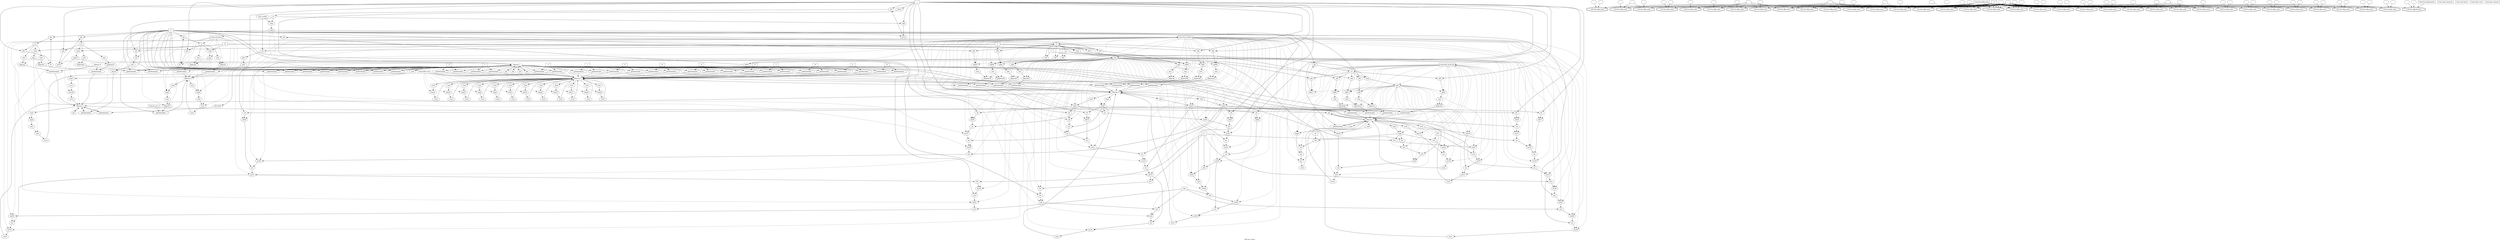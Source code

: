 digraph "DFG for 'Grafo'  "{
label="DFG for 'Grafo' ";
node_0[shape=ellipse,style=dashed,label="Memory 1"]
node_43[shape=octagon,style=solid,label="getelementptr"]
"node_0"->"node_43"
node_47[shape=octagon,style=solid,label="getelementptr"]
"node_0"->"node_47"
node_483[shape=octagon,style=solid,label="phi"]
"node_0"->"node_483"
node_59[shape=octagon,style=solid,label="getelementptr"]
"node_0"->"node_59"
node_62[shape=octagon,style=solid,label="getelementptr"]
"node_0"->"node_62"
node_65[shape=octagon,style=solid,label="getelementptr"]
"node_0"->"node_65"
node_68[shape=octagon,style=solid,label="getelementptr"]
"node_0"->"node_68"
node_482[shape=octagon,style=solid,label="phi"]
"node_0"->"node_482"
node_78[shape=octagon,style=solid,label="getelementptr"]
"node_0"->"node_78"
node_80[shape=octagon,style=solid,label="getelementptr"]
"node_0"->"node_80"
node_82[shape=octagon,style=solid,label="getelementptr"]
"node_0"->"node_82"
node_481[shape=octagon,style=solid,label="phi"]
"node_0"->"node_481"
node_98[shape=octagon,style=solid,label="getelementptr"]
"node_0"->"node_98"
node_100[shape=octagon,style=solid,label="load"]
"node_0"->"node_100"
node_206[shape=octagon,style=solid,label="getelementptr"]
"node_0"->"node_206"
node_141[shape=octagon,style=solid,label="getelementptr"]
"node_0"->"node_141"
node_156[shape=octagon,style=solid,label="getelementptr"]
"node_0"->"node_156"
node_171[shape=octagon,style=solid,label="getelementptr"]
"node_0"->"node_171"
node_184[shape=octagon,style=solid,label="getelementptr"]
"node_0"->"node_184"
node_219[shape=octagon,style=solid,label="getelementptr"]
"node_0"->"node_219"
node_227[shape=octagon,style=solid,label="getelementptr"]
"node_0"->"node_227"
node_234[shape=octagon,style=solid,label="getelementptr"]
"node_0"->"node_234"
node_238[shape=octagon,style=solid,label="getelementptr"]
"node_0"->"node_238"
node_240[shape=octagon,style=solid,label="getelementptr"]
"node_0"->"node_240"
node_244[shape=octagon,style=solid,label="getelementptr"]
"node_0"->"node_244"
node_246[shape=octagon,style=solid,label="getelementptr"]
"node_0"->"node_246"
node_250[shape=octagon,style=solid,label="getelementptr"]
"node_0"->"node_250"
node_252[shape=octagon,style=solid,label="getelementptr"]
"node_0"->"node_252"
node_254[shape=octagon,style=solid,label="getelementptr"]
"node_0"->"node_254"
node_260[shape=octagon,style=solid,label="getelementptr"]
"node_0"->"node_260"
node_264[shape=octagon,style=solid,label="getelementptr"]
"node_0"->"node_264"
node_266[shape=octagon,style=solid,label="getelementptr"]
"node_0"->"node_266"
node_268[shape=octagon,style=solid,label="getelementptr"]
"node_0"->"node_268"
node_274[shape=octagon,style=solid,label="getelementptr"]
"node_0"->"node_274"
node_278[shape=octagon,style=solid,label="getelementptr"]
"node_0"->"node_278"
node_280[shape=octagon,style=solid,label="getelementptr"]
"node_0"->"node_280"
node_282[shape=octagon,style=solid,label="getelementptr"]
"node_0"->"node_282"
node_288[shape=octagon,style=solid,label="getelementptr"]
"node_0"->"node_288"
node_292[shape=octagon,style=solid,label="getelementptr"]
"node_0"->"node_292"
node_294[shape=octagon,style=solid,label="getelementptr"]
"node_0"->"node_294"
node_298[shape=octagon,style=solid,label="getelementptr"]
"node_0"->"node_298"
node_300[shape=octagon,style=solid,label="getelementptr"]
"node_0"->"node_300"
node_304[shape=octagon,style=solid,label="getelementptr"]
"node_0"->"node_304"
node_306[shape=octagon,style=solid,label="getelementptr"]
"node_0"->"node_306"
node_324[shape=octagon,style=solid,label="getelementptr"]
"node_0"->"node_324"
node_334[shape=octagon,style=solid,label="getelementptr"]
"node_0"->"node_334"
node_344[shape=octagon,style=solid,label="getelementptr"]
"node_0"->"node_344"
node_354[shape=octagon,style=solid,label="getelementptr"]
"node_0"->"node_354"
node_433[shape=octagon,style=solid,label="getelementptr"]
"node_0"->"node_433"
node_447[shape=octagon,style=solid,label="getelementptr"]
"node_0"->"node_447"
node_461[shape=octagon,style=solid,label="getelementptr"]
"node_0"->"node_461"
node_475[shape=octagon,style=solid,label="getelementptr"]
"node_0"->"node_475"
node_479[shape=octagon,style=solid,label="phi"]
"node_0"->"node_479"
node_11[shape=ellipse,style=solid,label=""]
node_9[shape=doubleoctagon,style=solid,label="Call llvm.dbg.value"]
"node_11"->"node_9"
node_12[shape=doubleoctagon,style=solid,label="Call llvm.dbg.value"]
node_13[shape=ellipse,style=solid,label=""]
"node_13"->"node_12"
node_19[shape=doubleoctagon,style=solid,label="Call llvm.dbg.value"]
"node_13"->"node_19"
node_14[shape=ellipse,style=solid,label=""]
"node_14"->"node_12"
node_15[shape=doubleoctagon,style=solid,label="Call llvm.dbg.declare"]
node_16[shape=ellipse,style=solid,label=""]
"node_16"->"node_15"
node_17[shape=ellipse,style=solid,label=""]
"node_17"->"node_15"
node_94[shape=ellipse,style=solid,label="cmp21"]
"node_94"->"node_0" [style=dashed]
node_34[shape=ellipse,style=dashed,label="Memory 2"]
"node_94"->"node_34" [style=dashed]
node_92[shape=ellipse,style=solid,label="inc30"]
"node_94"->"node_92" [style=dashed]
node_96[shape=ellipse,style=solid,label="idxprom24"]
"node_94"->"node_96" [style=dashed]
node_99[shape=ellipse,style=solid,label="tmp17"]
"node_94"->"node_99" [style=dashed]
node_101[shape=ellipse,style=solid,label="conv26"]
"node_94"->"node_101" [style=dashed]
node_103[shape=ellipse,style=solid,label="idxprom27"]
"node_94"->"node_103" [style=dashed]
node_95[shape=octagon,style=solid,label="icmp"]
"node_95"->"node_94"
node_2[shape=box,style=solid,label="1"]
node_28[shape=octagon,style=solid,label="add"]
"node_2"->"node_28"
node_53[shape=octagon,style=solid,label="phi"]
"node_2"->"node_53"
node_55[shape=octagon,style=solid,label="add"]
"node_2"->"node_55"
node_1[shape=octagon,style=solid,label="alloca"]
"node_2"->"node_1"
node_93[shape=octagon,style=solid,label="add"]
"node_2"->"node_93"
node_119[shape=octagon,style=solid,label="getelementptr"]
"node_2"->"node_119"
node_153[shape=octagon,style=solid,label="add"]
"node_2"->"node_153"
node_361[shape=octagon,style=solid,label="shl"]
"node_2"->"node_361"
node_365[shape=octagon,style=solid,label="shl"]
"node_2"->"node_365"
node_200[shape=octagon,style=solid,label="add"]
"node_2"->"node_200"
node_331[shape=octagon,style=solid,label="add"]
"node_2"->"node_331"
node_376[shape=octagon,style=solid,label="shl"]
"node_2"->"node_376"
node_382[shape=octagon,style=solid,label="shl"]
"node_2"->"node_382"
node_393[shape=octagon,style=solid,label="shl"]
"node_2"->"node_393"
node_399[shape=octagon,style=solid,label="shl"]
"node_2"->"node_399"
node_406[shape=octagon,style=solid,label="shl"]
"node_2"->"node_406"
node_414[shape=octagon,style=solid,label="shl"]
"node_2"->"node_414"
node_444[shape=octagon,style=solid,label="add"]
"node_2"->"node_444"
node_3[shape=doubleoctagon,style=solid,label="Call llvm.dbg.value"]
node_4[shape=ellipse,style=solid,label=""]
"node_4"->"node_3"
node_18[shape=box,style=solid,label="Const:llvm.dbg.declare"]
"node_18"->"node_15"
node_20[shape=ellipse,style=solid,label=""]
"node_20"->"node_19"
node_21[shape=doubleoctagon,style=solid,label="Call llvm.dbg.value"]
node_22[shape=ellipse,style=solid,label=""]
"node_22"->"node_21"
node_89[shape=doubleoctagon,style=solid,label="Call llvm.dbg.value"]
"node_22"->"node_89"
node_115[shape=doubleoctagon,style=solid,label="Call llvm.dbg.value"]
"node_22"->"node_115"
node_195[shape=doubleoctagon,style=solid,label="Call llvm.dbg.value"]
"node_22"->"node_195"
node_311[shape=doubleoctagon,style=solid,label="Call llvm.dbg.value"]
"node_22"->"node_311"
node_23[shape=ellipse,style=solid,label=""]
"node_23"->"node_21"
node_45[shape=doubleoctagon,style=solid,label="Call llvm.dbg.value"]
"node_23"->"node_45"
node_50[shape=doubleoctagon,style=solid,label="Call llvm.dbg.value"]
"node_23"->"node_50"
node_76[shape=doubleoctagon,style=solid,label="Call llvm.dbg.value"]
"node_23"->"node_76"
"node_23"->"node_89"
node_107[shape=doubleoctagon,style=solid,label="Call llvm.dbg.value"]
"node_23"->"node_107"
node_24[shape=ellipse,style=solid,label="u.0"]
"node_24"->"node_28"
node_30[shape=octagon,style=solid,label="icmp"]
"node_24"->"node_30"
node_33[shape=octagon,style=solid,label="zext"]
"node_24"->"node_33"
node_42[shape=octagon,style=solid,label="zext"]
"node_24"->"node_42"
node_25[shape=octagon,style=solid,label="phi"]
"node_25"->"node_24"
node_26[shape=box,style=solid,label="0"]
"node_26"->"node_25"
"node_26"->"node_43"
"node_26"->"node_47"
"node_26"->"node_59"
"node_26"->"node_62"
"node_26"->"node_65"
"node_26"->"node_68"
"node_26"->"node_78"
"node_26"->"node_80"
"node_26"->"node_82"
node_91[shape=octagon,style=solid,label="phi"]
"node_26"->"node_91"
"node_26"->"node_98"
node_121[shape=octagon,style=solid,label="phi"]
"node_26"->"node_121"
node_138[shape=octagon,style=solid,label="add"]
"node_26"->"node_138"
node_198[shape=octagon,style=solid,label="phi"]
"node_26"->"node_198"
node_423[shape=octagon,style=solid,label="sub"]
"node_26"->"node_423"
node_211[shape=octagon,style=solid,label="getelementptr"]
"node_26"->"node_211"
node_314[shape=octagon,style=solid,label="phi"]
"node_26"->"node_314"
node_320[shape=octagon,style=solid,label="add"]
"node_26"->"node_320"
node_430[shape=octagon,style=solid,label="add"]
"node_26"->"node_430"
node_438[shape=octagon,style=solid,label="sub"]
"node_26"->"node_438"
node_452[shape=octagon,style=solid,label="sub"]
"node_26"->"node_452"
node_466[shape=octagon,style=solid,label="sub"]
"node_26"->"node_466"
node_27[shape=ellipse,style=solid,label="inc"]
"node_27"->"node_25"
"node_28"->"node_27"
node_29[shape=ellipse,style=solid,label="cmp"]
"node_29"->"node_0" [style=dashed]
"node_29"->"node_27" [style=dashed]
node_32[shape=ellipse,style=solid,label="idxprom"]
"node_29"->"node_32" [style=dashed]
"node_29"->"node_34" [style=dashed]
node_37[shape=ellipse,style=solid,label="tmp4"]
"node_29"->"node_37" [style=dashed]
node_39[shape=ellipse,style=solid,label="conv"]
"node_29"->"node_39" [style=dashed]
node_41[shape=ellipse,style=solid,label="idxprom1"]
"node_29"->"node_41" [style=dashed]
"node_30"->"node_29"
node_31[shape=box,style=solid,label="16"]
"node_31"->"node_95"
"node_31"->"node_30"
node_126[shape=octagon,style=solid,label="icmp"]
"node_31"->"node_126"
node_148[shape=octagon,style=solid,label="lshr"]
"node_31"->"node_148"
node_202[shape=octagon,style=solid,label="icmp"]
"node_31"->"node_202"
node_318[shape=octagon,style=solid,label="icmp"]
"node_31"->"node_318"
node_35[shape=octagon,style=solid,label="getelementptr"]
"node_32"->"node_35"
"node_33"->"node_32"
node_38[shape=octagon,style=solid,label="load"]
"node_34"->"node_38"
node_74[shape=octagon,style=solid,label="getelementptr"]
"node_34"->"node_74"
node_87[shape=octagon,style=solid,label="getelementptr"]
"node_34"->"node_87"
node_118[shape=octagon,style=solid,label="phi"]
"node_34"->"node_118"
node_480[shape=octagon,style=solid,label="phi"]
"node_34"->"node_480"
"node_35"->"node_34"
node_36[shape=ellipse,style=dashed,label="Memory 0"]
"node_36"->"node_35"
node_105[shape=octagon,style=solid,label="getelementptr"]
"node_36"->"node_105"
node_40[shape=octagon,style=solid,label="zext"]
"node_37"->"node_40"
"node_38"->"node_37"
node_44[shape=octagon,style=solid,label="store"]
"node_39"->"node_44"
"node_40"->"node_39"
"node_41"->"node_43"
"node_42"->"node_41"
"node_43"->"node_0"
"node_44"->"node_0"
node_46[shape=ellipse,style=solid,label=""]
"node_46"->"node_45"
"node_47"->"node_0"
"node_483"->"node_0"
node_49[shape=box,style=solid,label="Const:add_round_key"]
node_51[shape=ellipse,style=solid,label=""]
"node_51"->"node_50"
node_52[shape=ellipse,style=solid,label="u.1"]
"node_52"->"node_55"
node_57[shape=octagon,style=solid,label="icmp"]
"node_52"->"node_57"
node_70[shape=octagon,style=solid,label="shl"]
"node_52"->"node_70"
"node_53"->"node_52"
node_54[shape=ellipse,style=solid,label="inc12"]
"node_54"->"node_53"
"node_55"->"node_54"
node_104[shape=octagon,style=solid,label="zext"]
"node_104"->"node_103"
"node_105"->"node_34"
node_7[shape=ellipse,style=solid,label=""]
"node_7"->"node_12"
"node_7"->"node_15"
"node_7"->"node_3"
"node_7"->"node_19"
"node_7"->"node_21"
"node_7"->"node_45"
"node_7"->"node_50"
"node_7"->"node_9"
"node_7"->"node_76"
"node_7"->"node_89"
node_190[shape=doubleoctagon,style=solid,label="Call llvm.dbg.value"]
"node_7"->"node_190"
"node_7"->"node_107"
node_109[shape=doubleoctagon,style=solid,label="Call llvm.dbg.value"]
"node_7"->"node_109"
node_112[shape=doubleoctagon,style=solid,label="Call llvm.dbg.value"]
"node_7"->"node_112"
"node_7"->"node_115"
node_127[shape=doubleoctagon,style=solid,label="Call llvm.dbg.value"]
"node_7"->"node_127"
node_131[shape=doubleoctagon,style=solid,label="Call llvm.dbg.value"]
"node_7"->"node_131"
node_357[shape=doubleoctagon,style=solid,label="Call llvm.dbg.value"]
"node_7"->"node_357"
node_192[shape=doubleoctagon,style=solid,label="Call llvm.dbg.value"]
"node_7"->"node_192"
"node_7"->"node_195"
node_221[shape=doubleoctagon,style=solid,label="Call llvm.dbg.value"]
"node_7"->"node_221"
node_223[shape=doubleoctagon,style=solid,label="Call llvm.dbg.value"]
"node_7"->"node_223"
node_231[shape=doubleoctagon,style=solid,label="Call llvm.dbg.value"]
"node_7"->"node_231"
node_258[shape=doubleoctagon,style=solid,label="Call llvm.dbg.value"]
"node_7"->"node_258"
node_272[shape=doubleoctagon,style=solid,label="Call llvm.dbg.value"]
"node_7"->"node_272"
node_286[shape=doubleoctagon,style=solid,label="Call llvm.dbg.value"]
"node_7"->"node_286"
node_308[shape=doubleoctagon,style=solid,label="Call llvm.dbg.value"]
"node_7"->"node_308"
"node_7"->"node_311"
node_327[shape=doubleoctagon,style=solid,label="Call llvm.dbg.value"]
"node_7"->"node_327"
node_337[shape=doubleoctagon,style=solid,label="Call llvm.dbg.value"]
"node_7"->"node_337"
node_347[shape=doubleoctagon,style=solid,label="Call llvm.dbg.value"]
"node_7"->"node_347"
node_372[shape=doubleoctagon,style=solid,label="Call llvm.dbg.value"]
"node_7"->"node_372"
node_387[shape=doubleoctagon,style=solid,label="Call llvm.dbg.value"]
"node_7"->"node_387"
node_402[shape=doubleoctagon,style=solid,label="Call llvm.dbg.value"]
"node_7"->"node_402"
node_417[shape=doubleoctagon,style=solid,label="Call llvm.dbg.value"]
"node_7"->"node_417"
node_477[shape=doubleoctagon,style=solid,label="Call llvm.dbg.value"]
"node_7"->"node_477"
node_8[shape=box,style=solid,label="Const:llvm.dbg.value"]
"node_8"->"node_12"
"node_8"->"node_3"
"node_8"->"node_19"
"node_8"->"node_21"
"node_8"->"node_45"
"node_8"->"node_50"
"node_8"->"node_9"
"node_8"->"node_76"
"node_8"->"node_89"
"node_8"->"node_190"
"node_8"->"node_107"
"node_8"->"node_109"
"node_8"->"node_112"
"node_8"->"node_115"
"node_8"->"node_127"
"node_8"->"node_131"
"node_8"->"node_357"
"node_8"->"node_192"
"node_8"->"node_195"
"node_8"->"node_221"
"node_8"->"node_223"
"node_8"->"node_231"
"node_8"->"node_258"
"node_8"->"node_272"
"node_8"->"node_286"
"node_8"->"node_308"
"node_8"->"node_311"
"node_8"->"node_327"
"node_8"->"node_337"
"node_8"->"node_347"
"node_8"->"node_372"
"node_8"->"node_387"
"node_8"->"node_402"
"node_8"->"node_417"
"node_8"->"node_477"
node_10[shape=ellipse,style=solid,label=""]
"node_10"->"node_9"
"node_1"->"node_0"
node_5[shape=box,style=solid,label="0"]
"node_5"->"node_12"
"node_5"->"node_3"
"node_5"->"node_19"
"node_5"->"node_21"
"node_5"->"node_45"
"node_5"->"node_50"
"node_5"->"node_9"
"node_5"->"node_76"
"node_5"->"node_89"
"node_5"->"node_190"
"node_5"->"node_107"
"node_5"->"node_109"
"node_5"->"node_112"
"node_5"->"node_115"
"node_5"->"node_127"
"node_5"->"node_131"
"node_5"->"node_357"
"node_5"->"node_192"
"node_5"->"node_195"
"node_5"->"node_221"
"node_5"->"node_223"
"node_5"->"node_231"
"node_5"->"node_258"
"node_5"->"node_272"
"node_5"->"node_286"
"node_5"->"node_308"
"node_5"->"node_311"
"node_5"->"node_327"
"node_5"->"node_337"
"node_5"->"node_347"
"node_5"->"node_372"
"node_5"->"node_387"
"node_5"->"node_402"
"node_5"->"node_417"
"node_5"->"node_477"
node_6[shape=ellipse,style=solid,label=""]
"node_6"->"node_3"
node_56[shape=ellipse,style=solid,label="cmp4"]
"node_56"->"node_0" [style=dashed]
"node_56"->"node_34" [style=dashed]
"node_56"->"node_54" [style=dashed]
node_69[shape=ellipse,style=solid,label="shl"]
"node_56"->"node_69" [style=dashed]
node_72[shape=ellipse,style=solid,label="idx.ext"]
"node_56"->"node_72" [style=dashed]
node_484[shape=box,style=solid,label="Const:sub_bytes"]
"node_56"->"node_484" [style=dashed]
node_485[shape=box,style=solid,label="Const:shift_rows"]
"node_56"->"node_485" [style=dashed]
node_486[shape=box,style=solid,label="Const:mix_columns"]
"node_56"->"node_486" [style=dashed]
node_487[shape=box,style=solid,label="Const:add_round_key"]
"node_56"->"node_487" [style=dashed]
"node_57"->"node_56"
node_58[shape=ellipse,style=solid,label="num_rounds"]
"node_58"->"node_57"
node_84[shape=octagon,style=solid,label="shl"]
"node_58"->"node_84"
"node_59"->"node_0"
node_61[shape=box,style=solid,label="Const:sub_bytes"]
"node_62"->"node_0"
node_64[shape=box,style=solid,label="Const:shift_rows"]
"node_65"->"node_0"
node_67[shape=box,style=solid,label="Const:mix_columns"]
"node_68"->"node_0"
node_73[shape=octagon,style=solid,label="zext"]
"node_69"->"node_73"
"node_70"->"node_69"
node_71[shape=box,style=solid,label="2"]
"node_71"->"node_70"
"node_71"->"node_84"
node_168[shape=octagon,style=solid,label="add"]
"node_71"->"node_168"
node_341[shape=octagon,style=solid,label="add"]
"node_71"->"node_341"
node_458[shape=octagon,style=solid,label="add"]
"node_71"->"node_458"
"node_72"->"node_74"
"node_73"->"node_72"
"node_74"->"node_34"
"node_482"->"node_0"
node_77[shape=ellipse,style=solid,label=""]
"node_77"->"node_76"
"node_78"->"node_0"
"node_80"->"node_0"
"node_82"->"node_0"
node_83[shape=ellipse,style=solid,label="shl17"]
node_86[shape=octagon,style=solid,label="zext"]
"node_83"->"node_86"
"node_84"->"node_83"
node_85[shape=ellipse,style=solid,label="idx.ext18"]
"node_85"->"node_87"
"node_86"->"node_85"
"node_87"->"node_34"
"node_481"->"node_0"
node_90[shape=ellipse,style=solid,label="u.2"]
"node_90"->"node_95"
"node_90"->"node_104"
"node_90"->"node_93"
node_97[shape=octagon,style=solid,label="zext"]
"node_90"->"node_97"
"node_91"->"node_90"
"node_92"->"node_91"
"node_93"->"node_92"
node_187[shape=ellipse,style=solid,label="xor16"]
node_189[shape=octagon,style=solid,label="store"]
"node_187"->"node_189"
node_188[shape=octagon,style=solid,label="xor"]
"node_188"->"node_187"
node_117[shape=ellipse,style=dashed,label="Memory 3"]
"node_189"->"node_117"
node_191[shape=ellipse,style=solid,label=""]
"node_191"->"node_190"
"node_96"->"node_98"
"node_97"->"node_96"
"node_98"->"node_0"
node_102[shape=octagon,style=solid,label="trunc"]
"node_99"->"node_102"
"node_100"->"node_99"
node_106[shape=octagon,style=solid,label="store"]
"node_101"->"node_106"
"node_102"->"node_101"
"node_103"->"node_105"
node_204[shape=octagon,style=solid,label="sext"]
node_203[shape=ellipse,style=solid,label="idxprom"]
"node_204"->"node_203"
node_205[shape=ellipse,style=dashed,label="Memory 4"]
node_208[shape=octagon,style=solid,label="load"]
"node_205"->"node_208"
node_214[shape=octagon,style=solid,label="load"]
"node_205"->"node_214"
"node_206"->"node_205"
node_207[shape=ellipse,style=solid,label="tmp3"]
node_210[shape=octagon,style=solid,label="zext"]
"node_207"->"node_210"
"node_208"->"node_207"
"node_106"->"node_34"
node_108[shape=ellipse,style=solid,label=""]
"node_108"->"node_107"
node_110[shape=ellipse,style=solid,label=""]
"node_110"->"node_109"
node_111[shape=ellipse,style=solid,label=""]
"node_111"->"node_109"
node_113[shape=ellipse,style=solid,label=""]
"node_113"->"node_112"
node_114[shape=ellipse,style=solid,label=""]
"node_114"->"node_112"
"node_114"->"node_127"
node_116[shape=ellipse,style=solid,label=""]
"node_116"->"node_190"
"node_116"->"node_115"
"node_117"->"node_118"
"node_117"->"node_119"
node_130[shape=octagon,style=solid,label="load"]
"node_117"->"node_130"
node_143[shape=octagon,style=solid,label="load"]
"node_117"->"node_143"
node_158[shape=octagon,style=solid,label="load"]
"node_117"->"node_158"
node_173[shape=octagon,style=solid,label="load"]
"node_117"->"node_173"
node_186[shape=octagon,style=solid,label="load"]
"node_117"->"node_186"
"node_118"->"node_117"
"node_119"->"node_117"
node_120[shape=ellipse,style=solid,label="i.0"]
node_123[shape=octagon,style=solid,label="add"]
"node_120"->"node_123"
"node_120"->"node_126"
"node_120"->"node_138"
"node_120"->"node_153"
"node_120"->"node_168"
node_180[shape=octagon,style=solid,label="add"]
"node_120"->"node_180"
"node_121"->"node_120"
node_122[shape=ellipse,style=solid,label="add17"]
"node_122"->"node_121"
"node_123"->"node_122"
node_124[shape=box,style=solid,label="4"]
"node_124"->"node_123"
node_316[shape=octagon,style=solid,label="add"]
"node_124"->"node_316"
node_125[shape=ellipse,style=solid,label="cmp"]
"node_125"->"node_187" [style=dashed]
"node_125"->"node_117" [style=dashed]
"node_125"->"node_122" [style=dashed]
node_129[shape=ellipse,style=solid,label="tmp2"]
"node_125"->"node_129" [style=dashed]
node_134[shape=ellipse,style=solid,label="shr"]
"node_125"->"node_134" [style=dashed]
node_137[shape=ellipse,style=solid,label="add"]
"node_125"->"node_137" [style=dashed]
node_139[shape=ellipse,style=solid,label="idxprom"]
"node_125"->"node_139" [style=dashed]
node_142[shape=ellipse,style=solid,label="tmp6"]
"node_125"->"node_142" [style=dashed]
node_144[shape=ellipse,style=solid,label="xor"]
"node_125"->"node_144" [style=dashed]
node_147[shape=ellipse,style=solid,label="shr1"]
"node_125"->"node_147" [style=dashed]
node_149[shape=ellipse,style=solid,label="and"]
"node_125"->"node_149" [style=dashed]
node_152[shape=ellipse,style=solid,label="add2"]
"node_125"->"node_152" [style=dashed]
node_154[shape=ellipse,style=solid,label="idxprom3"]
"node_125"->"node_154" [style=dashed]
node_157[shape=ellipse,style=solid,label="tmp10"]
"node_125"->"node_157" [style=dashed]
node_159[shape=ellipse,style=solid,label="xor5"]
"node_125"->"node_159" [style=dashed]
node_162[shape=ellipse,style=solid,label="shr6"]
"node_125"->"node_162" [style=dashed]
node_165[shape=ellipse,style=solid,label="and7"]
"node_125"->"node_165" [style=dashed]
node_167[shape=ellipse,style=solid,label="add8"]
"node_125"->"node_167" [style=dashed]
node_169[shape=ellipse,style=solid,label="idxprom9"]
"node_125"->"node_169" [style=dashed]
node_172[shape=ellipse,style=solid,label="tmp14"]
"node_125"->"node_172" [style=dashed]
node_174[shape=ellipse,style=solid,label="xor11"]
"node_125"->"node_174" [style=dashed]
node_177[shape=ellipse,style=solid,label="and12"]
"node_125"->"node_177" [style=dashed]
node_179[shape=ellipse,style=solid,label="add13"]
"node_125"->"node_179" [style=dashed]
node_182[shape=ellipse,style=solid,label="idxprom14"]
"node_125"->"node_182" [style=dashed]
node_185[shape=ellipse,style=solid,label="tmp18"]
"node_125"->"node_185" [style=dashed]
"node_126"->"node_125"
node_128[shape=ellipse,style=solid,label=""]
"node_128"->"node_127"
node_135[shape=octagon,style=solid,label="lshr"]
"node_129"->"node_135"
"node_129"->"node_148"
node_163[shape=octagon,style=solid,label="lshr"]
"node_129"->"node_163"
node_178[shape=octagon,style=solid,label="and"]
"node_129"->"node_178"
"node_130"->"node_129"
node_132[shape=ellipse,style=solid,label=""]
"node_132"->"node_131"
node_133[shape=ellipse,style=solid,label=""]
"node_133"->"node_131"
node_145[shape=octagon,style=solid,label="xor"]
"node_134"->"node_145"
"node_135"->"node_134"
node_136[shape=box,style=solid,label="24"]
"node_136"->"node_135"
node_140[shape=octagon,style=solid,label="sext"]
"node_137"->"node_140"
"node_138"->"node_137"
"node_139"->"node_141"
"node_140"->"node_139"
"node_141"->"node_117"
"node_142"->"node_145"
"node_143"->"node_142"
node_146[shape=octagon,style=solid,label="store"]
"node_144"->"node_146"
"node_145"->"node_144"
"node_146"->"node_117"
node_150[shape=octagon,style=solid,label="and"]
"node_147"->"node_150"
"node_148"->"node_147"
node_160[shape=octagon,style=solid,label="xor"]
"node_149"->"node_160"
"node_150"->"node_149"
node_151[shape=box,style=solid,label="255"]
"node_151"->"node_150"
node_166[shape=octagon,style=solid,label="and"]
"node_151"->"node_166"
"node_151"->"node_178"
node_155[shape=octagon,style=solid,label="sext"]
"node_152"->"node_155"
"node_153"->"node_152"
"node_154"->"node_156"
"node_155"->"node_154"
"node_156"->"node_117"
"node_157"->"node_160"
"node_158"->"node_157"
node_161[shape=octagon,style=solid,label="store"]
"node_159"->"node_161"
"node_160"->"node_159"
"node_161"->"node_117"
"node_162"->"node_166"
"node_163"->"node_162"
node_164[shape=box,style=solid,label="8"]
"node_164"->"node_163"
node_421[shape=octagon,style=solid,label="lshr"]
"node_164"->"node_421"
node_436[shape=octagon,style=solid,label="lshr"]
"node_164"->"node_436"
node_450[shape=octagon,style=solid,label="lshr"]
"node_164"->"node_450"
node_464[shape=octagon,style=solid,label="lshr"]
"node_164"->"node_464"
node_175[shape=octagon,style=solid,label="xor"]
"node_165"->"node_175"
"node_166"->"node_165"
node_170[shape=octagon,style=solid,label="sext"]
"node_167"->"node_170"
"node_168"->"node_167"
"node_169"->"node_171"
"node_170"->"node_169"
"node_171"->"node_117"
"node_172"->"node_175"
"node_173"->"node_172"
node_176[shape=octagon,style=solid,label="store"]
"node_174"->"node_176"
"node_175"->"node_174"
"node_176"->"node_117"
"node_177"->"node_188"
"node_178"->"node_177"
node_183[shape=octagon,style=solid,label="sext"]
"node_179"->"node_183"
"node_180"->"node_179"
node_181[shape=box,style=solid,label="3"]
"node_181"->"node_180"
node_351[shape=octagon,style=solid,label="add"]
"node_181"->"node_351"
node_472[shape=octagon,style=solid,label="add"]
"node_181"->"node_472"
"node_182"->"node_184"
"node_183"->"node_182"
"node_184"->"node_117"
"node_185"->"node_188"
"node_186"->"node_185"
node_358[shape=ellipse,style=solid,label=""]
"node_358"->"node_357"
node_359[shape=ellipse,style=solid,label=""]
"node_359"->"node_357"
node_360[shape=ellipse,style=solid,label="shl"]
node_363[shape=octagon,style=solid,label="xor"]
"node_360"->"node_363"
"node_361"->"node_360"
node_362[shape=ellipse,style=solid,label="xor"]
node_367[shape=octagon,style=solid,label="xor"]
"node_362"->"node_367"
"node_363"->"node_362"
node_364[shape=ellipse,style=solid,label="shl10"]
"node_364"->"node_367"
"node_365"->"node_364"
node_193[shape=ellipse,style=solid,label=""]
"node_193"->"node_192"
node_194[shape=ellipse,style=solid,label=""]
"node_194"->"node_192"
node_196[shape=ellipse,style=solid,label=""]
"node_196"->"node_195"
"node_196"->"node_221"
node_197[shape=ellipse,style=solid,label="i.0"]
"node_197"->"node_204"
"node_197"->"node_200"
"node_197"->"node_202"
node_218[shape=octagon,style=solid,label="sext"]
"node_197"->"node_218"
"node_198"->"node_197"
node_199[shape=ellipse,style=solid,label="inc"]
"node_199"->"node_198"
"node_200"->"node_199"
node_201[shape=ellipse,style=solid,label="cmp"]
"node_201"->"node_205" [style=dashed]
"node_201"->"node_207" [style=dashed]
"node_201"->"node_199" [style=dashed]
"node_201"->"node_203" [style=dashed]
node_209[shape=ellipse,style=solid,label="idxprom1"]
"node_201"->"node_209" [style=dashed]
node_213[shape=ellipse,style=solid,label="tmp4"]
"node_201"->"node_213" [style=dashed]
node_215[shape=ellipse,style=solid,label="conv"]
"node_201"->"node_215" [style=dashed]
node_217[shape=ellipse,style=solid,label="idxprom3"]
"node_201"->"node_217" [style=dashed]
"node_202"->"node_201"
"node_203"->"node_206"
node_420[shape=ellipse,style=solid,label="shr"]
"node_420"->"node_423"
"node_421"->"node_420"
node_422[shape=ellipse,style=solid,label="sub"]
node_425[shape=octagon,style=solid,label="and"]
"node_422"->"node_425"
"node_423"->"node_422"
node_424[shape=ellipse,style=solid,label="and"]
node_428[shape=octagon,style=solid,label="xor"]
"node_424"->"node_428"
"node_425"->"node_424"
node_426[shape=box,style=solid,label="283"]
"node_426"->"node_425"
node_440[shape=octagon,style=solid,label="and"]
"node_426"->"node_440"
node_454[shape=octagon,style=solid,label="and"]
"node_426"->"node_454"
node_468[shape=octagon,style=solid,label="and"]
"node_426"->"node_468"
node_427[shape=ellipse,style=solid,label="xor32"]
node_434[shape=octagon,style=solid,label="store"]
"node_427"->"node_434"
"node_428"->"node_427"
node_429[shape=ellipse,style=solid,label="add33"]
node_432[shape=octagon,style=solid,label="sext"]
"node_429"->"node_432"
"node_209"->"node_211"
"node_210"->"node_209"
"node_211"->"node_205"
node_212[shape=box,style=solid,label="Const:br_aes_S"]
"node_212"->"node_211"
node_216[shape=octagon,style=solid,label="zext"]
"node_213"->"node_216"
"node_214"->"node_213"
node_220[shape=octagon,style=solid,label="store"]
"node_215"->"node_220"
"node_216"->"node_215"
"node_217"->"node_219"
"node_218"->"node_217"
"node_219"->"node_205"
"node_220"->"node_205"
node_222[shape=ellipse,style=solid,label=""]
"node_222"->"node_221"
node_224[shape=ellipse,style=solid,label=""]
"node_224"->"node_223"
node_225[shape=ellipse,style=solid,label=""]
"node_225"->"node_223"
node_226[shape=ellipse,style=dashed,label="Memory 5"]
node_230[shape=octagon,style=solid,label="load"]
"node_226"->"node_230"
node_237[shape=octagon,style=solid,label="load"]
"node_226"->"node_237"
node_243[shape=octagon,style=solid,label="load"]
"node_226"->"node_243"
node_249[shape=octagon,style=solid,label="load"]
"node_226"->"node_249"
node_257[shape=octagon,style=solid,label="load"]
"node_226"->"node_257"
node_263[shape=octagon,style=solid,label="load"]
"node_226"->"node_263"
node_271[shape=octagon,style=solid,label="load"]
"node_226"->"node_271"
node_277[shape=octagon,style=solid,label="load"]
"node_226"->"node_277"
node_285[shape=octagon,style=solid,label="load"]
"node_226"->"node_285"
node_291[shape=octagon,style=solid,label="load"]
"node_226"->"node_291"
node_297[shape=octagon,style=solid,label="load"]
"node_226"->"node_297"
node_303[shape=octagon,style=solid,label="load"]
"node_226"->"node_303"
"node_227"->"node_226"
node_228[shape=box,style=solid,label="1"]
"node_228"->"node_227"
"node_228"->"node_238"
node_229[shape=ellipse,style=solid,label="tmp2"]
node_253[shape=octagon,style=solid,label="store"]
"node_229"->"node_253"
"node_230"->"node_229"
node_232[shape=ellipse,style=solid,label=""]
"node_232"->"node_231"
node_233[shape=ellipse,style=solid,label=""]
"node_233"->"node_231"
"node_233"->"node_258"
"node_233"->"node_272"
"node_233"->"node_286"
"node_234"->"node_226"
node_235[shape=box,style=solid,label="5"]
"node_235"->"node_234"
"node_235"->"node_244"
node_236[shape=ellipse,style=solid,label="tmp4"]
node_239[shape=octagon,style=solid,label="store"]
"node_236"->"node_239"
"node_237"->"node_236"
"node_238"->"node_226"
"node_239"->"node_226"
"node_240"->"node_226"
node_241[shape=box,style=solid,label="9"]
"node_241"->"node_240"
"node_241"->"node_250"
node_242[shape=ellipse,style=solid,label="tmp7"]
node_245[shape=octagon,style=solid,label="store"]
"node_242"->"node_245"
"node_243"->"node_242"
"node_244"->"node_226"
"node_245"->"node_226"
"node_246"->"node_226"
node_247[shape=box,style=solid,label="13"]
"node_247"->"node_246"
"node_247"->"node_252"
node_248[shape=ellipse,style=solid,label="tmp10"]
node_251[shape=octagon,style=solid,label="store"]
"node_248"->"node_251"
"node_249"->"node_248"
"node_250"->"node_226"
"node_251"->"node_226"
"node_252"->"node_226"
"node_253"->"node_226"
"node_254"->"node_226"
node_255[shape=box,style=solid,label="2"]
"node_255"->"node_254"
"node_255"->"node_264"
node_256[shape=ellipse,style=solid,label="tmp15"]
node_267[shape=octagon,style=solid,label="store"]
"node_256"->"node_267"
"node_257"->"node_256"
node_259[shape=ellipse,style=solid,label=""]
"node_259"->"node_258"
"node_260"->"node_226"
node_261[shape=box,style=solid,label="10"]
"node_261"->"node_260"
"node_261"->"node_266"
node_262[shape=ellipse,style=solid,label="tmp17"]
node_265[shape=octagon,style=solid,label="store"]
"node_262"->"node_265"
"node_263"->"node_262"
"node_264"->"node_226"
"node_265"->"node_226"
"node_266"->"node_226"
"node_267"->"node_226"
"node_268"->"node_226"
node_269[shape=box,style=solid,label="6"]
"node_269"->"node_268"
"node_269"->"node_278"
node_270[shape=ellipse,style=solid,label="tmp22"]
node_281[shape=octagon,style=solid,label="store"]
"node_270"->"node_281"
"node_271"->"node_270"
node_273[shape=ellipse,style=solid,label=""]
"node_273"->"node_272"
"node_274"->"node_226"
node_275[shape=box,style=solid,label="14"]
"node_275"->"node_274"
"node_275"->"node_280"
node_276[shape=ellipse,style=solid,label="tmp24"]
node_279[shape=octagon,style=solid,label="store"]
"node_276"->"node_279"
"node_277"->"node_276"
"node_278"->"node_226"
"node_279"->"node_226"
"node_280"->"node_226"
"node_281"->"node_226"
"node_282"->"node_226"
node_283[shape=box,style=solid,label="15"]
"node_283"->"node_282"
"node_283"->"node_292"
node_284[shape=ellipse,style=solid,label="tmp29"]
node_307[shape=octagon,style=solid,label="store"]
"node_284"->"node_307"
"node_285"->"node_284"
node_287[shape=ellipse,style=solid,label=""]
"node_287"->"node_286"
"node_288"->"node_226"
node_289[shape=box,style=solid,label="11"]
"node_289"->"node_288"
"node_289"->"node_298"
node_290[shape=ellipse,style=solid,label="tmp31"]
node_293[shape=octagon,style=solid,label="store"]
"node_290"->"node_293"
"node_291"->"node_290"
"node_292"->"node_226"
"node_293"->"node_226"
"node_294"->"node_226"
node_295[shape=box,style=solid,label="7"]
"node_295"->"node_294"
"node_295"->"node_304"
node_296[shape=ellipse,style=solid,label="tmp34"]
node_299[shape=octagon,style=solid,label="store"]
"node_296"->"node_299"
"node_297"->"node_296"
"node_298"->"node_226"
"node_299"->"node_226"
"node_300"->"node_226"
node_301[shape=box,style=solid,label="3"]
"node_301"->"node_300"
"node_301"->"node_306"
node_302[shape=ellipse,style=solid,label="tmp37"]
node_305[shape=octagon,style=solid,label="store"]
"node_302"->"node_305"
"node_303"->"node_302"
"node_304"->"node_226"
"node_305"->"node_226"
"node_306"->"node_226"
"node_307"->"node_226"
node_309[shape=ellipse,style=solid,label=""]
"node_309"->"node_308"
node_310[shape=ellipse,style=solid,label=""]
"node_310"->"node_308"
node_312[shape=ellipse,style=solid,label=""]
"node_312"->"node_311"
"node_312"->"node_477"
node_313[shape=ellipse,style=solid,label="i.0"]
"node_313"->"node_316"
"node_313"->"node_318"
"node_313"->"node_320"
"node_313"->"node_331"
"node_313"->"node_341"
"node_313"->"node_351"
"node_313"->"node_430"
"node_313"->"node_444"
"node_313"->"node_458"
"node_313"->"node_472"
"node_314"->"node_313"
node_315[shape=ellipse,style=solid,label="add57"]
"node_315"->"node_314"
"node_316"->"node_315"
node_317[shape=ellipse,style=solid,label="cmp"]
"node_317"->"node_360" [style=dashed]
"node_317"->"node_362" [style=dashed]
"node_317"->"node_364" [style=dashed]
"node_317"->"node_420" [style=dashed]
"node_317"->"node_422" [style=dashed]
"node_317"->"node_424" [style=dashed]
"node_317"->"node_427" [style=dashed]
"node_317"->"node_429" [style=dashed]
"node_317"->"node_315" [style=dashed]
node_319[shape=ellipse,style=solid,label="add"]
"node_317"->"node_319" [style=dashed]
node_321[shape=ellipse,style=solid,label="idxprom"]
"node_317"->"node_321" [style=dashed]
node_323[shape=ellipse,style=dashed,label="Memory 6"]
"node_317"->"node_323" [style=dashed]
node_325[shape=ellipse,style=solid,label="tmp3"]
"node_317"->"node_325" [style=dashed]
node_330[shape=ellipse,style=solid,label="add1"]
"node_317"->"node_330" [style=dashed]
node_332[shape=ellipse,style=solid,label="idxprom2"]
"node_317"->"node_332" [style=dashed]
node_335[shape=ellipse,style=solid,label="tmp6"]
"node_317"->"node_335" [style=dashed]
node_340[shape=ellipse,style=solid,label="add4"]
"node_317"->"node_340" [style=dashed]
node_342[shape=ellipse,style=solid,label="idxprom5"]
"node_317"->"node_342" [style=dashed]
node_345[shape=ellipse,style=solid,label="tmp9"]
"node_317"->"node_345" [style=dashed]
node_350[shape=ellipse,style=solid,label="add7"]
"node_317"->"node_350" [style=dashed]
node_352[shape=ellipse,style=solid,label="idxprom8"]
"node_317"->"node_352" [style=dashed]
node_355[shape=ellipse,style=solid,label="tmp12"]
"node_317"->"node_355" [style=dashed]
node_366[shape=ellipse,style=solid,label="xor11"]
"node_317"->"node_366" [style=dashed]
node_368[shape=ellipse,style=solid,label="xor12"]
"node_317"->"node_368" [style=dashed]
node_370[shape=ellipse,style=solid,label="xor13"]
"node_317"->"node_370" [style=dashed]
node_375[shape=ellipse,style=solid,label="shl14"]
"node_317"->"node_375" [style=dashed]
node_377[shape=ellipse,style=solid,label="xor15"]
"node_317"->"node_377" [style=dashed]
node_379[shape=ellipse,style=solid,label="xor16"]
"node_317"->"node_379" [style=dashed]
node_381[shape=ellipse,style=solid,label="shl17"]
"node_317"->"node_381" [style=dashed]
node_383[shape=ellipse,style=solid,label="xor18"]
"node_317"->"node_383" [style=dashed]
node_385[shape=ellipse,style=solid,label="xor19"]
"node_317"->"node_385" [style=dashed]
node_390[shape=ellipse,style=solid,label="xor20"]
"node_317"->"node_390" [style=dashed]
node_392[shape=ellipse,style=solid,label="shl21"]
"node_317"->"node_392" [style=dashed]
node_394[shape=ellipse,style=solid,label="xor22"]
"node_317"->"node_394" [style=dashed]
node_396[shape=ellipse,style=solid,label="xor23"]
"node_317"->"node_396" [style=dashed]
node_398[shape=ellipse,style=solid,label="shl24"]
"node_317"->"node_398" [style=dashed]
node_400[shape=ellipse,style=solid,label="xor25"]
"node_317"->"node_400" [style=dashed]
node_405[shape=ellipse,style=solid,label="shl26"]
"node_317"->"node_405" [style=dashed]
node_407[shape=ellipse,style=solid,label="xor27"]
"node_317"->"node_407" [style=dashed]
node_409[shape=ellipse,style=solid,label="xor28"]
"node_317"->"node_409" [style=dashed]
node_411[shape=ellipse,style=solid,label="xor29"]
"node_317"->"node_411" [style=dashed]
node_413[shape=ellipse,style=solid,label="shl30"]
"node_317"->"node_413" [style=dashed]
node_415[shape=ellipse,style=solid,label="xor31"]
"node_317"->"node_415" [style=dashed]
node_431[shape=ellipse,style=solid,label="idxprom34"]
"node_317"->"node_431" [style=dashed]
node_435[shape=ellipse,style=solid,label="shr36"]
"node_317"->"node_435" [style=dashed]
node_437[shape=ellipse,style=solid,label="sub37"]
"node_317"->"node_437" [style=dashed]
node_439[shape=ellipse,style=solid,label="and38"]
"node_317"->"node_439" [style=dashed]
node_441[shape=ellipse,style=solid,label="xor39"]
"node_317"->"node_441" [style=dashed]
node_443[shape=ellipse,style=solid,label="add40"]
"node_317"->"node_443" [style=dashed]
node_445[shape=ellipse,style=solid,label="idxprom41"]
"node_317"->"node_445" [style=dashed]
node_449[shape=ellipse,style=solid,label="shr43"]
"node_317"->"node_449" [style=dashed]
node_451[shape=ellipse,style=solid,label="sub44"]
"node_317"->"node_451" [style=dashed]
node_453[shape=ellipse,style=solid,label="and45"]
"node_317"->"node_453" [style=dashed]
node_455[shape=ellipse,style=solid,label="xor46"]
"node_317"->"node_455" [style=dashed]
node_457[shape=ellipse,style=solid,label="add47"]
"node_317"->"node_457" [style=dashed]
node_459[shape=ellipse,style=solid,label="idxprom48"]
"node_317"->"node_459" [style=dashed]
node_463[shape=ellipse,style=solid,label="shr50"]
"node_317"->"node_463" [style=dashed]
node_465[shape=ellipse,style=solid,label="sub51"]
"node_317"->"node_465" [style=dashed]
node_467[shape=ellipse,style=solid,label="and52"]
"node_317"->"node_467" [style=dashed]
node_469[shape=ellipse,style=solid,label="xor53"]
"node_317"->"node_469" [style=dashed]
node_471[shape=ellipse,style=solid,label="add54"]
"node_317"->"node_471" [style=dashed]
node_473[shape=ellipse,style=solid,label="idxprom55"]
"node_317"->"node_473" [style=dashed]
"node_318"->"node_317"
node_322[shape=octagon,style=solid,label="sext"]
"node_319"->"node_322"
"node_320"->"node_319"
"node_321"->"node_324"
"node_322"->"node_321"
node_326[shape=octagon,style=solid,label="load"]
"node_323"->"node_326"
node_336[shape=octagon,style=solid,label="load"]
"node_323"->"node_336"
node_346[shape=octagon,style=solid,label="load"]
"node_323"->"node_346"
node_356[shape=octagon,style=solid,label="load"]
"node_323"->"node_356"
"node_324"->"node_323"
"node_325"->"node_361"
node_378[shape=octagon,style=solid,label="xor"]
"node_325"->"node_378"
node_391[shape=octagon,style=solid,label="xor"]
"node_325"->"node_391"
"node_325"->"node_406"
node_408[shape=octagon,style=solid,label="xor"]
"node_325"->"node_408"
"node_326"->"node_325"
node_328[shape=ellipse,style=solid,label=""]
"node_328"->"node_327"
node_329[shape=ellipse,style=solid,label=""]
"node_329"->"node_327"
node_333[shape=octagon,style=solid,label="sext"]
"node_330"->"node_333"
"node_331"->"node_330"
"node_332"->"node_334"
"node_333"->"node_332"
"node_334"->"node_323"
"node_335"->"node_363"
"node_335"->"node_365"
"node_335"->"node_376"
"node_335"->"node_391"
node_410[shape=octagon,style=solid,label="xor"]
"node_335"->"node_410"
"node_336"->"node_335"
node_338[shape=ellipse,style=solid,label=""]
"node_338"->"node_337"
node_339[shape=ellipse,style=solid,label=""]
"node_339"->"node_337"
node_343[shape=octagon,style=solid,label="sext"]
"node_340"->"node_343"
"node_341"->"node_340"
"node_342"->"node_344"
"node_343"->"node_342"
"node_344"->"node_323"
node_369[shape=octagon,style=solid,label="xor"]
"node_345"->"node_369"
node_380[shape=octagon,style=solid,label="xor"]
"node_345"->"node_380"
"node_345"->"node_382"
"node_345"->"node_393"
node_412[shape=octagon,style=solid,label="xor"]
"node_345"->"node_412"
"node_346"->"node_345"
node_348[shape=ellipse,style=solid,label=""]
"node_348"->"node_347"
node_349[shape=ellipse,style=solid,label=""]
"node_349"->"node_347"
node_353[shape=octagon,style=solid,label="sext"]
"node_350"->"node_353"
"node_351"->"node_350"
"node_352"->"node_354"
"node_353"->"node_352"
"node_354"->"node_323"
node_371[shape=octagon,style=solid,label="xor"]
"node_355"->"node_371"
node_386[shape=octagon,style=solid,label="xor"]
"node_355"->"node_386"
node_397[shape=octagon,style=solid,label="xor"]
"node_355"->"node_397"
"node_355"->"node_399"
"node_355"->"node_414"
"node_356"->"node_355"
"node_366"->"node_369"
"node_367"->"node_366"
"node_368"->"node_371"
"node_369"->"node_368"
"node_370"->"node_421"
"node_370"->"node_428"
"node_371"->"node_370"
node_373[shape=ellipse,style=solid,label=""]
"node_373"->"node_372"
node_374[shape=ellipse,style=solid,label=""]
"node_374"->"node_372"
"node_375"->"node_378"
"node_376"->"node_375"
"node_377"->"node_380"
"node_378"->"node_377"
node_384[shape=octagon,style=solid,label="xor"]
"node_379"->"node_384"
"node_380"->"node_379"
"node_381"->"node_384"
"node_382"->"node_381"
"node_383"->"node_386"
"node_384"->"node_383"
"node_385"->"node_436"
node_442[shape=octagon,style=solid,label="xor"]
"node_385"->"node_442"
"node_386"->"node_385"
node_388[shape=ellipse,style=solid,label=""]
"node_388"->"node_387"
node_389[shape=ellipse,style=solid,label=""]
"node_389"->"node_387"
node_395[shape=octagon,style=solid,label="xor"]
"node_390"->"node_395"
"node_391"->"node_390"
"node_392"->"node_395"
"node_393"->"node_392"
"node_394"->"node_397"
"node_395"->"node_394"
node_401[shape=octagon,style=solid,label="xor"]
"node_396"->"node_401"
"node_397"->"node_396"
"node_398"->"node_401"
"node_399"->"node_398"
"node_400"->"node_450"
node_456[shape=octagon,style=solid,label="xor"]
"node_400"->"node_456"
"node_401"->"node_400"
node_403[shape=ellipse,style=solid,label=""]
"node_403"->"node_402"
node_404[shape=ellipse,style=solid,label=""]
"node_404"->"node_402"
"node_405"->"node_408"
"node_406"->"node_405"
"node_407"->"node_410"
"node_408"->"node_407"
"node_409"->"node_412"
"node_410"->"node_409"
node_416[shape=octagon,style=solid,label="xor"]
"node_411"->"node_416"
"node_412"->"node_411"
"node_413"->"node_416"
"node_414"->"node_413"
"node_415"->"node_464"
node_470[shape=octagon,style=solid,label="xor"]
"node_415"->"node_470"
"node_416"->"node_415"
node_418[shape=ellipse,style=solid,label=""]
"node_418"->"node_417"
node_419[shape=ellipse,style=solid,label=""]
"node_419"->"node_417"
"node_430"->"node_429"
"node_431"->"node_433"
"node_432"->"node_431"
"node_433"->"node_323"
"node_434"->"node_323"
"node_435"->"node_438"
"node_436"->"node_435"
"node_437"->"node_440"
"node_438"->"node_437"
"node_439"->"node_442"
"node_440"->"node_439"
node_448[shape=octagon,style=solid,label="store"]
"node_441"->"node_448"
"node_442"->"node_441"
node_446[shape=octagon,style=solid,label="sext"]
"node_443"->"node_446"
"node_444"->"node_443"
"node_445"->"node_447"
"node_446"->"node_445"
"node_447"->"node_323"
"node_448"->"node_323"
"node_449"->"node_452"
"node_450"->"node_449"
"node_451"->"node_454"
"node_452"->"node_451"
"node_453"->"node_456"
"node_454"->"node_453"
node_462[shape=octagon,style=solid,label="store"]
"node_455"->"node_462"
"node_456"->"node_455"
node_460[shape=octagon,style=solid,label="sext"]
"node_457"->"node_460"
"node_458"->"node_457"
"node_459"->"node_461"
"node_460"->"node_459"
"node_461"->"node_323"
"node_462"->"node_323"
"node_463"->"node_466"
"node_464"->"node_463"
"node_465"->"node_468"
"node_466"->"node_465"
"node_467"->"node_470"
"node_468"->"node_467"
node_476[shape=octagon,style=solid,label="store"]
"node_469"->"node_476"
"node_470"->"node_469"
node_474[shape=octagon,style=solid,label="sext"]
"node_471"->"node_474"
"node_472"->"node_471"
"node_473"->"node_475"
"node_474"->"node_473"
"node_475"->"node_323"
"node_476"->"node_323"
node_478[shape=ellipse,style=solid,label=""]
"node_478"->"node_477"
"node_479"->"node_0"
"node_480"->"node_34"
"node_484"->"node_205" [style=dashed]
"node_484"->"node_207" [style=dashed]
"node_484"->"node_197" [style=dashed]
"node_484"->"node_199" [style=dashed]
"node_484"->"node_201" [style=dashed]
"node_484"->"node_203" [style=dashed]
"node_484"->"node_209" [style=dashed]
"node_484"->"node_213" [style=dashed]
"node_484"->"node_215" [style=dashed]
"node_484"->"node_217" [style=dashed]
"node_485"->"node_226" [style=dashed]
"node_485"->"node_229" [style=dashed]
"node_485"->"node_236" [style=dashed]
"node_485"->"node_242" [style=dashed]
"node_485"->"node_248" [style=dashed]
"node_485"->"node_256" [style=dashed]
"node_485"->"node_262" [style=dashed]
"node_485"->"node_270" [style=dashed]
"node_485"->"node_276" [style=dashed]
"node_485"->"node_284" [style=dashed]
"node_485"->"node_290" [style=dashed]
"node_485"->"node_296" [style=dashed]
"node_485"->"node_302" [style=dashed]
"node_486"->"node_360" [style=dashed]
"node_486"->"node_362" [style=dashed]
"node_486"->"node_364" [style=dashed]
"node_486"->"node_420" [style=dashed]
"node_486"->"node_422" [style=dashed]
"node_486"->"node_424" [style=dashed]
"node_486"->"node_427" [style=dashed]
"node_486"->"node_429" [style=dashed]
"node_486"->"node_313" [style=dashed]
"node_486"->"node_315" [style=dashed]
"node_486"->"node_317" [style=dashed]
"node_486"->"node_319" [style=dashed]
"node_486"->"node_321" [style=dashed]
"node_486"->"node_323" [style=dashed]
"node_486"->"node_325" [style=dashed]
"node_486"->"node_330" [style=dashed]
"node_486"->"node_332" [style=dashed]
"node_486"->"node_335" [style=dashed]
"node_486"->"node_340" [style=dashed]
"node_486"->"node_342" [style=dashed]
"node_486"->"node_345" [style=dashed]
"node_486"->"node_350" [style=dashed]
"node_486"->"node_352" [style=dashed]
"node_486"->"node_355" [style=dashed]
"node_486"->"node_366" [style=dashed]
"node_486"->"node_368" [style=dashed]
"node_486"->"node_370" [style=dashed]
"node_486"->"node_375" [style=dashed]
"node_486"->"node_377" [style=dashed]
"node_486"->"node_379" [style=dashed]
"node_486"->"node_381" [style=dashed]
"node_486"->"node_383" [style=dashed]
"node_486"->"node_385" [style=dashed]
"node_486"->"node_390" [style=dashed]
"node_486"->"node_392" [style=dashed]
"node_486"->"node_394" [style=dashed]
"node_486"->"node_396" [style=dashed]
"node_486"->"node_398" [style=dashed]
"node_486"->"node_400" [style=dashed]
"node_486"->"node_405" [style=dashed]
"node_486"->"node_407" [style=dashed]
"node_486"->"node_409" [style=dashed]
"node_486"->"node_411" [style=dashed]
"node_486"->"node_413" [style=dashed]
"node_486"->"node_415" [style=dashed]
"node_486"->"node_431" [style=dashed]
"node_486"->"node_435" [style=dashed]
"node_486"->"node_437" [style=dashed]
"node_486"->"node_439" [style=dashed]
"node_486"->"node_441" [style=dashed]
"node_486"->"node_443" [style=dashed]
"node_486"->"node_445" [style=dashed]
"node_486"->"node_449" [style=dashed]
"node_486"->"node_451" [style=dashed]
"node_486"->"node_453" [style=dashed]
"node_486"->"node_455" [style=dashed]
"node_486"->"node_457" [style=dashed]
"node_486"->"node_459" [style=dashed]
"node_486"->"node_463" [style=dashed]
"node_486"->"node_465" [style=dashed]
"node_486"->"node_467" [style=dashed]
"node_486"->"node_469" [style=dashed]
"node_486"->"node_471" [style=dashed]
"node_486"->"node_473" [style=dashed]
"node_487"->"node_187" [style=dashed]
"node_487"->"node_117" [style=dashed]
"node_487"->"node_120" [style=dashed]
"node_487"->"node_122" [style=dashed]
"node_487"->"node_125" [style=dashed]
"node_487"->"node_129" [style=dashed]
"node_487"->"node_134" [style=dashed]
"node_487"->"node_137" [style=dashed]
"node_487"->"node_139" [style=dashed]
"node_487"->"node_142" [style=dashed]
"node_487"->"node_144" [style=dashed]
"node_487"->"node_147" [style=dashed]
"node_487"->"node_149" [style=dashed]
"node_487"->"node_152" [style=dashed]
"node_487"->"node_154" [style=dashed]
"node_487"->"node_157" [style=dashed]
"node_487"->"node_159" [style=dashed]
"node_487"->"node_162" [style=dashed]
"node_487"->"node_165" [style=dashed]
"node_487"->"node_167" [style=dashed]
"node_487"->"node_169" [style=dashed]
"node_487"->"node_172" [style=dashed]
"node_487"->"node_174" [style=dashed]
"node_487"->"node_177" [style=dashed]
"node_487"->"node_179" [style=dashed]
"node_487"->"node_182" [style=dashed]
"node_487"->"node_185" [style=dashed]
}


